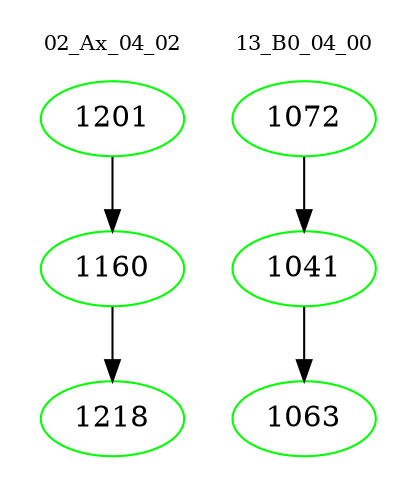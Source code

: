 digraph{
subgraph cluster_0 {
color = white
label = "02_Ax_04_02";
fontsize=10;
T0_1201 [label="1201", color="green"]
T0_1201 -> T0_1160 [color="black"]
T0_1160 [label="1160", color="green"]
T0_1160 -> T0_1218 [color="black"]
T0_1218 [label="1218", color="green"]
}
subgraph cluster_1 {
color = white
label = "13_B0_04_00";
fontsize=10;
T1_1072 [label="1072", color="green"]
T1_1072 -> T1_1041 [color="black"]
T1_1041 [label="1041", color="green"]
T1_1041 -> T1_1063 [color="black"]
T1_1063 [label="1063", color="green"]
}
}
